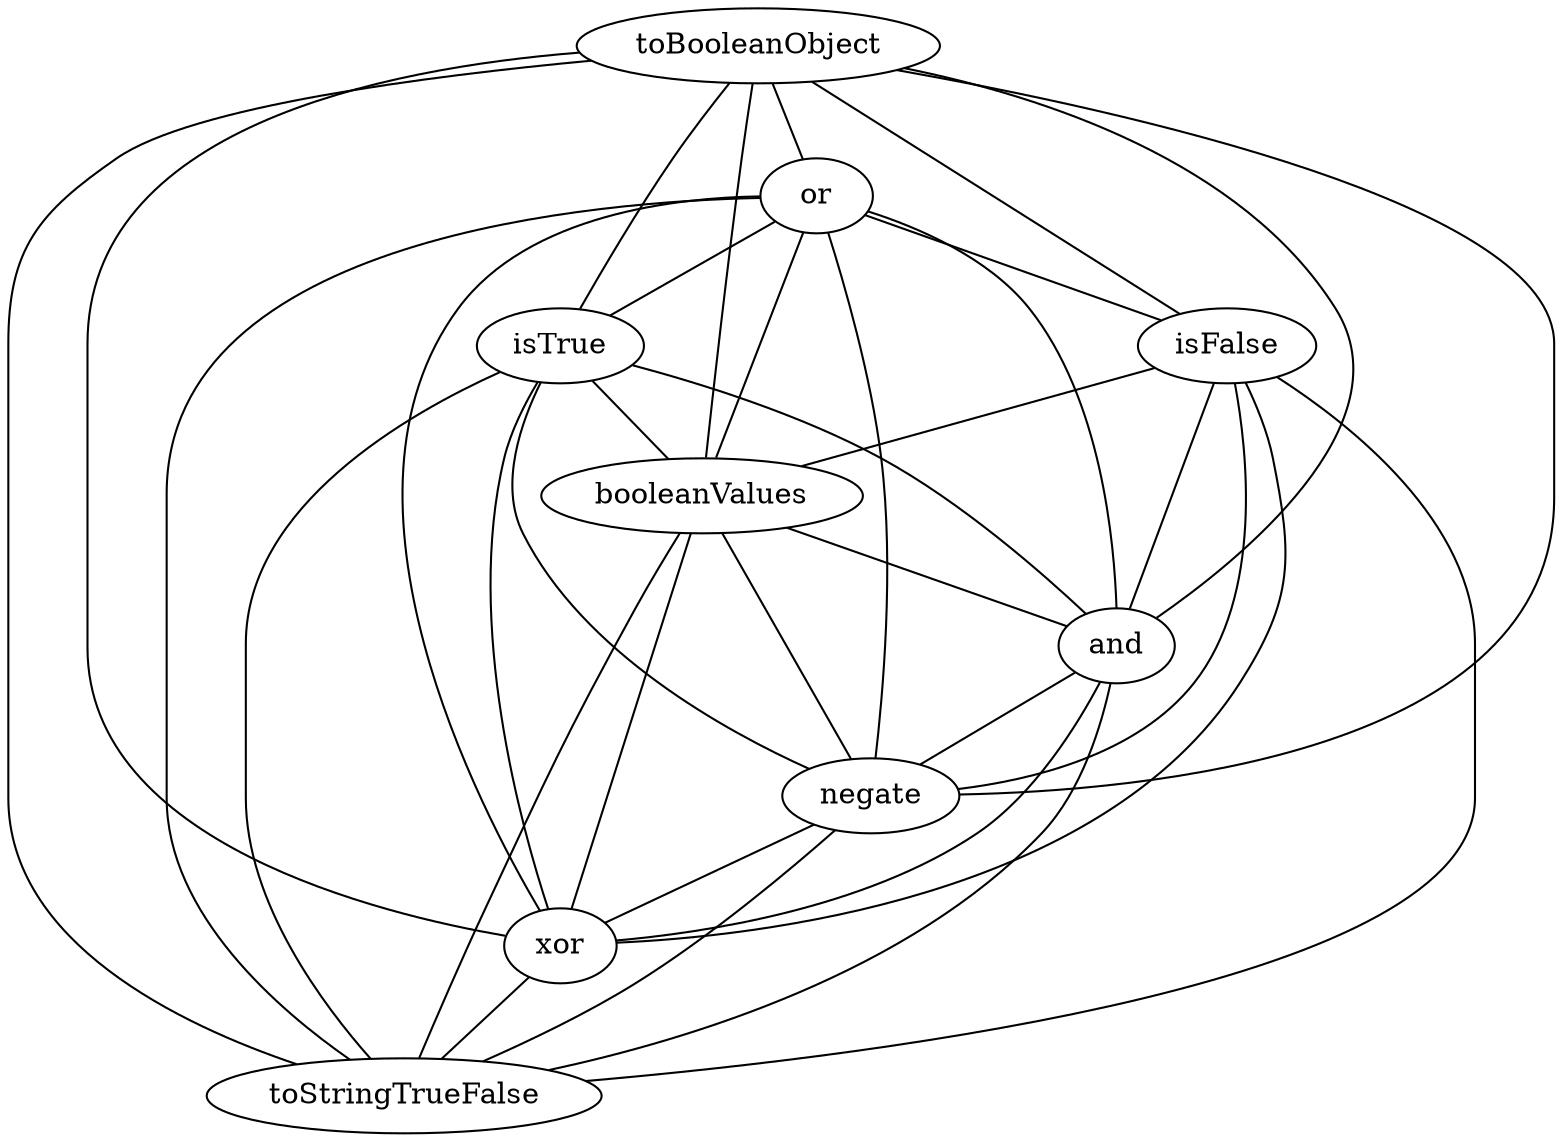 strict graph ip_map {
toBooleanObject--isTrue;
toBooleanObject--or;
toBooleanObject--booleanValues;
toBooleanObject--and;
toBooleanObject--negate;
toBooleanObject--isFalse;
toBooleanObject--xor;
toBooleanObject--toStringTrueFalse;
or--isTrue;
or--booleanValues;
or--and;
or--negate;
or--isFalse;
or--xor;
or--toStringTrueFalse;
isFalse--booleanValues;
isFalse--and;
isFalse--negate;
isFalse--xor;
isFalse--toStringTrueFalse;
isTrue--booleanValues;
isTrue--and;
isTrue--negate;
isTrue--xor;
isTrue--toStringTrueFalse;
booleanValues--and;
booleanValues--negate;
booleanValues--xor;
booleanValues--toStringTrueFalse;
and--negate;
and--xor;
and--toStringTrueFalse;
negate--xor;
negate--toStringTrueFalse;
xor--toStringTrueFalse;
}
